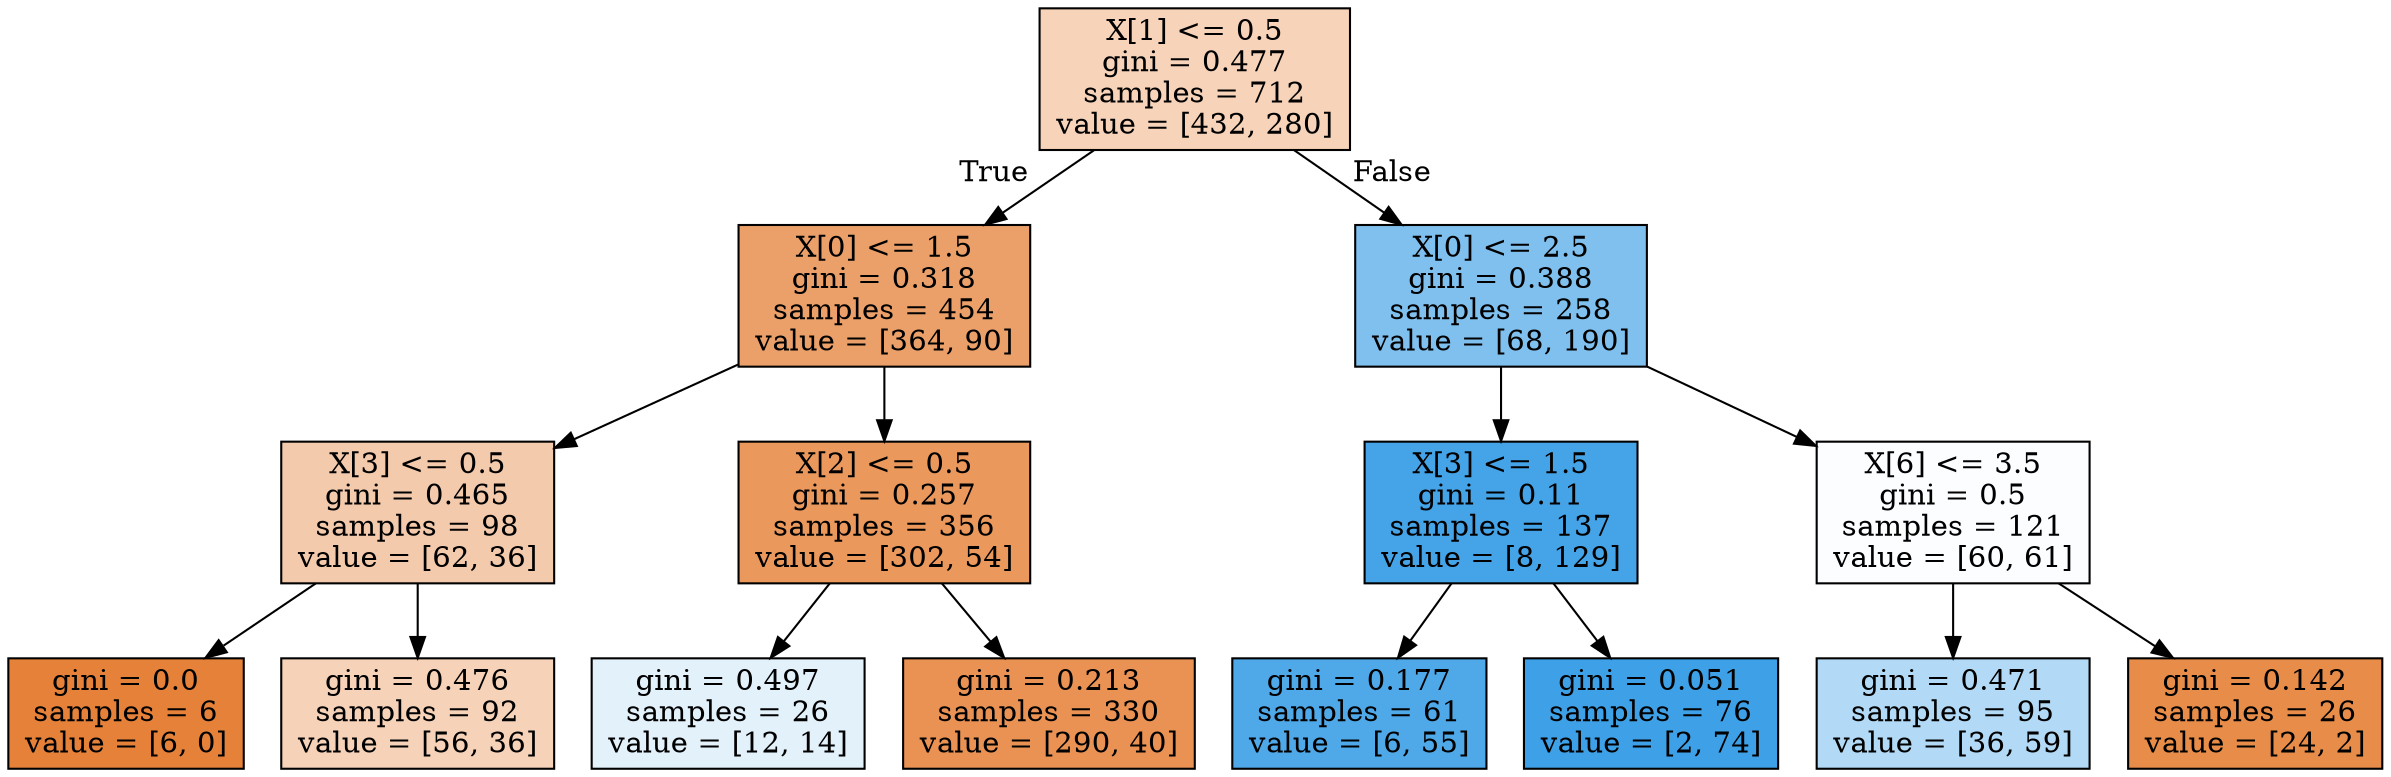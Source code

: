digraph Tree {
node [shape=box, style="filled", color="black"] ;
0 [label="X[1] <= 0.5\ngini = 0.477\nsamples = 712\nvalue = [432, 280]", fillcolor="#f6d3b9"] ;
1 [label="X[0] <= 1.5\ngini = 0.318\nsamples = 454\nvalue = [364, 90]", fillcolor="#eba06a"] ;
0 -> 1 [labeldistance=2.5, labelangle=45, headlabel="True"] ;
2 [label="X[3] <= 0.5\ngini = 0.465\nsamples = 98\nvalue = [62, 36]", fillcolor="#f4caac"] ;
1 -> 2 ;
3 [label="gini = 0.0\nsamples = 6\nvalue = [6, 0]", fillcolor="#e58139"] ;
2 -> 3 ;
4 [label="gini = 0.476\nsamples = 92\nvalue = [56, 36]", fillcolor="#f6d2b8"] ;
2 -> 4 ;
5 [label="X[2] <= 0.5\ngini = 0.257\nsamples = 356\nvalue = [302, 54]", fillcolor="#ea985c"] ;
1 -> 5 ;
6 [label="gini = 0.497\nsamples = 26\nvalue = [12, 14]", fillcolor="#e3f1fb"] ;
5 -> 6 ;
7 [label="gini = 0.213\nsamples = 330\nvalue = [290, 40]", fillcolor="#e99254"] ;
5 -> 7 ;
8 [label="X[0] <= 2.5\ngini = 0.388\nsamples = 258\nvalue = [68, 190]", fillcolor="#80c0ee"] ;
0 -> 8 [labeldistance=2.5, labelangle=-45, headlabel="False"] ;
9 [label="X[3] <= 1.5\ngini = 0.11\nsamples = 137\nvalue = [8, 129]", fillcolor="#45a3e7"] ;
8 -> 9 ;
10 [label="gini = 0.177\nsamples = 61\nvalue = [6, 55]", fillcolor="#4fa8e8"] ;
9 -> 10 ;
11 [label="gini = 0.051\nsamples = 76\nvalue = [2, 74]", fillcolor="#3ea0e6"] ;
9 -> 11 ;
12 [label="X[6] <= 3.5\ngini = 0.5\nsamples = 121\nvalue = [60, 61]", fillcolor="#fcfdff"] ;
8 -> 12 ;
13 [label="gini = 0.471\nsamples = 95\nvalue = [36, 59]", fillcolor="#b2d9f5"] ;
12 -> 13 ;
14 [label="gini = 0.142\nsamples = 26\nvalue = [24, 2]", fillcolor="#e78c49"] ;
12 -> 14 ;
}